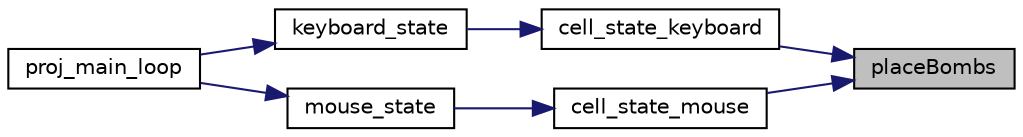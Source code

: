 digraph "placeBombs"
{
 // LATEX_PDF_SIZE
  edge [fontname="Helvetica",fontsize="10",labelfontname="Helvetica",labelfontsize="10"];
  node [fontname="Helvetica",fontsize="10",shape=record];
  rankdir="RL";
  Node1 [label="placeBombs",height=0.2,width=0.4,color="black", fillcolor="grey75", style="filled", fontcolor="black",tooltip="Places bombs randomly on the grid."];
  Node1 -> Node2 [dir="back",color="midnightblue",fontsize="10",style="solid"];
  Node2 [label="cell_state_keyboard",height=0.2,width=0.4,color="black", fillcolor="white", style="filled",URL="$state_8c.html#a14575ad012aa8dfb26d627e6c1f200f0",tooltip="Handles keyboard input for cell selection and interaction."];
  Node2 -> Node3 [dir="back",color="midnightblue",fontsize="10",style="solid"];
  Node3 [label="keyboard_state",height=0.2,width=0.4,color="black", fillcolor="white", style="filled",URL="$state_8c.html#a85a5a00216c3c664ad37836286e09be6",tooltip="Handles keyboard input and updates the game state accordingly."];
  Node3 -> Node4 [dir="back",color="midnightblue",fontsize="10",style="solid"];
  Node4 [label="proj_main_loop",height=0.2,width=0.4,color="black", fillcolor="white", style="filled",URL="$main_8c.html#a2a16f651eccbd248e1ad3b3b924b143b",tooltip=" "];
  Node1 -> Node5 [dir="back",color="midnightblue",fontsize="10",style="solid"];
  Node5 [label="cell_state_mouse",height=0.2,width=0.4,color="black", fillcolor="white", style="filled",URL="$state_8c.html#adb2d47d83be7d90be9b4bb9cb9472bb0",tooltip="Handles mouse input for cell selection and interaction."];
  Node5 -> Node6 [dir="back",color="midnightblue",fontsize="10",style="solid"];
  Node6 [label="mouse_state",height=0.2,width=0.4,color="black", fillcolor="white", style="filled",URL="$state_8c.html#aef2e501a29ca47dd1826c6b2c0ebe666",tooltip="Handles mouse input and updates the game state accordingly."];
  Node6 -> Node4 [dir="back",color="midnightblue",fontsize="10",style="solid"];
}
